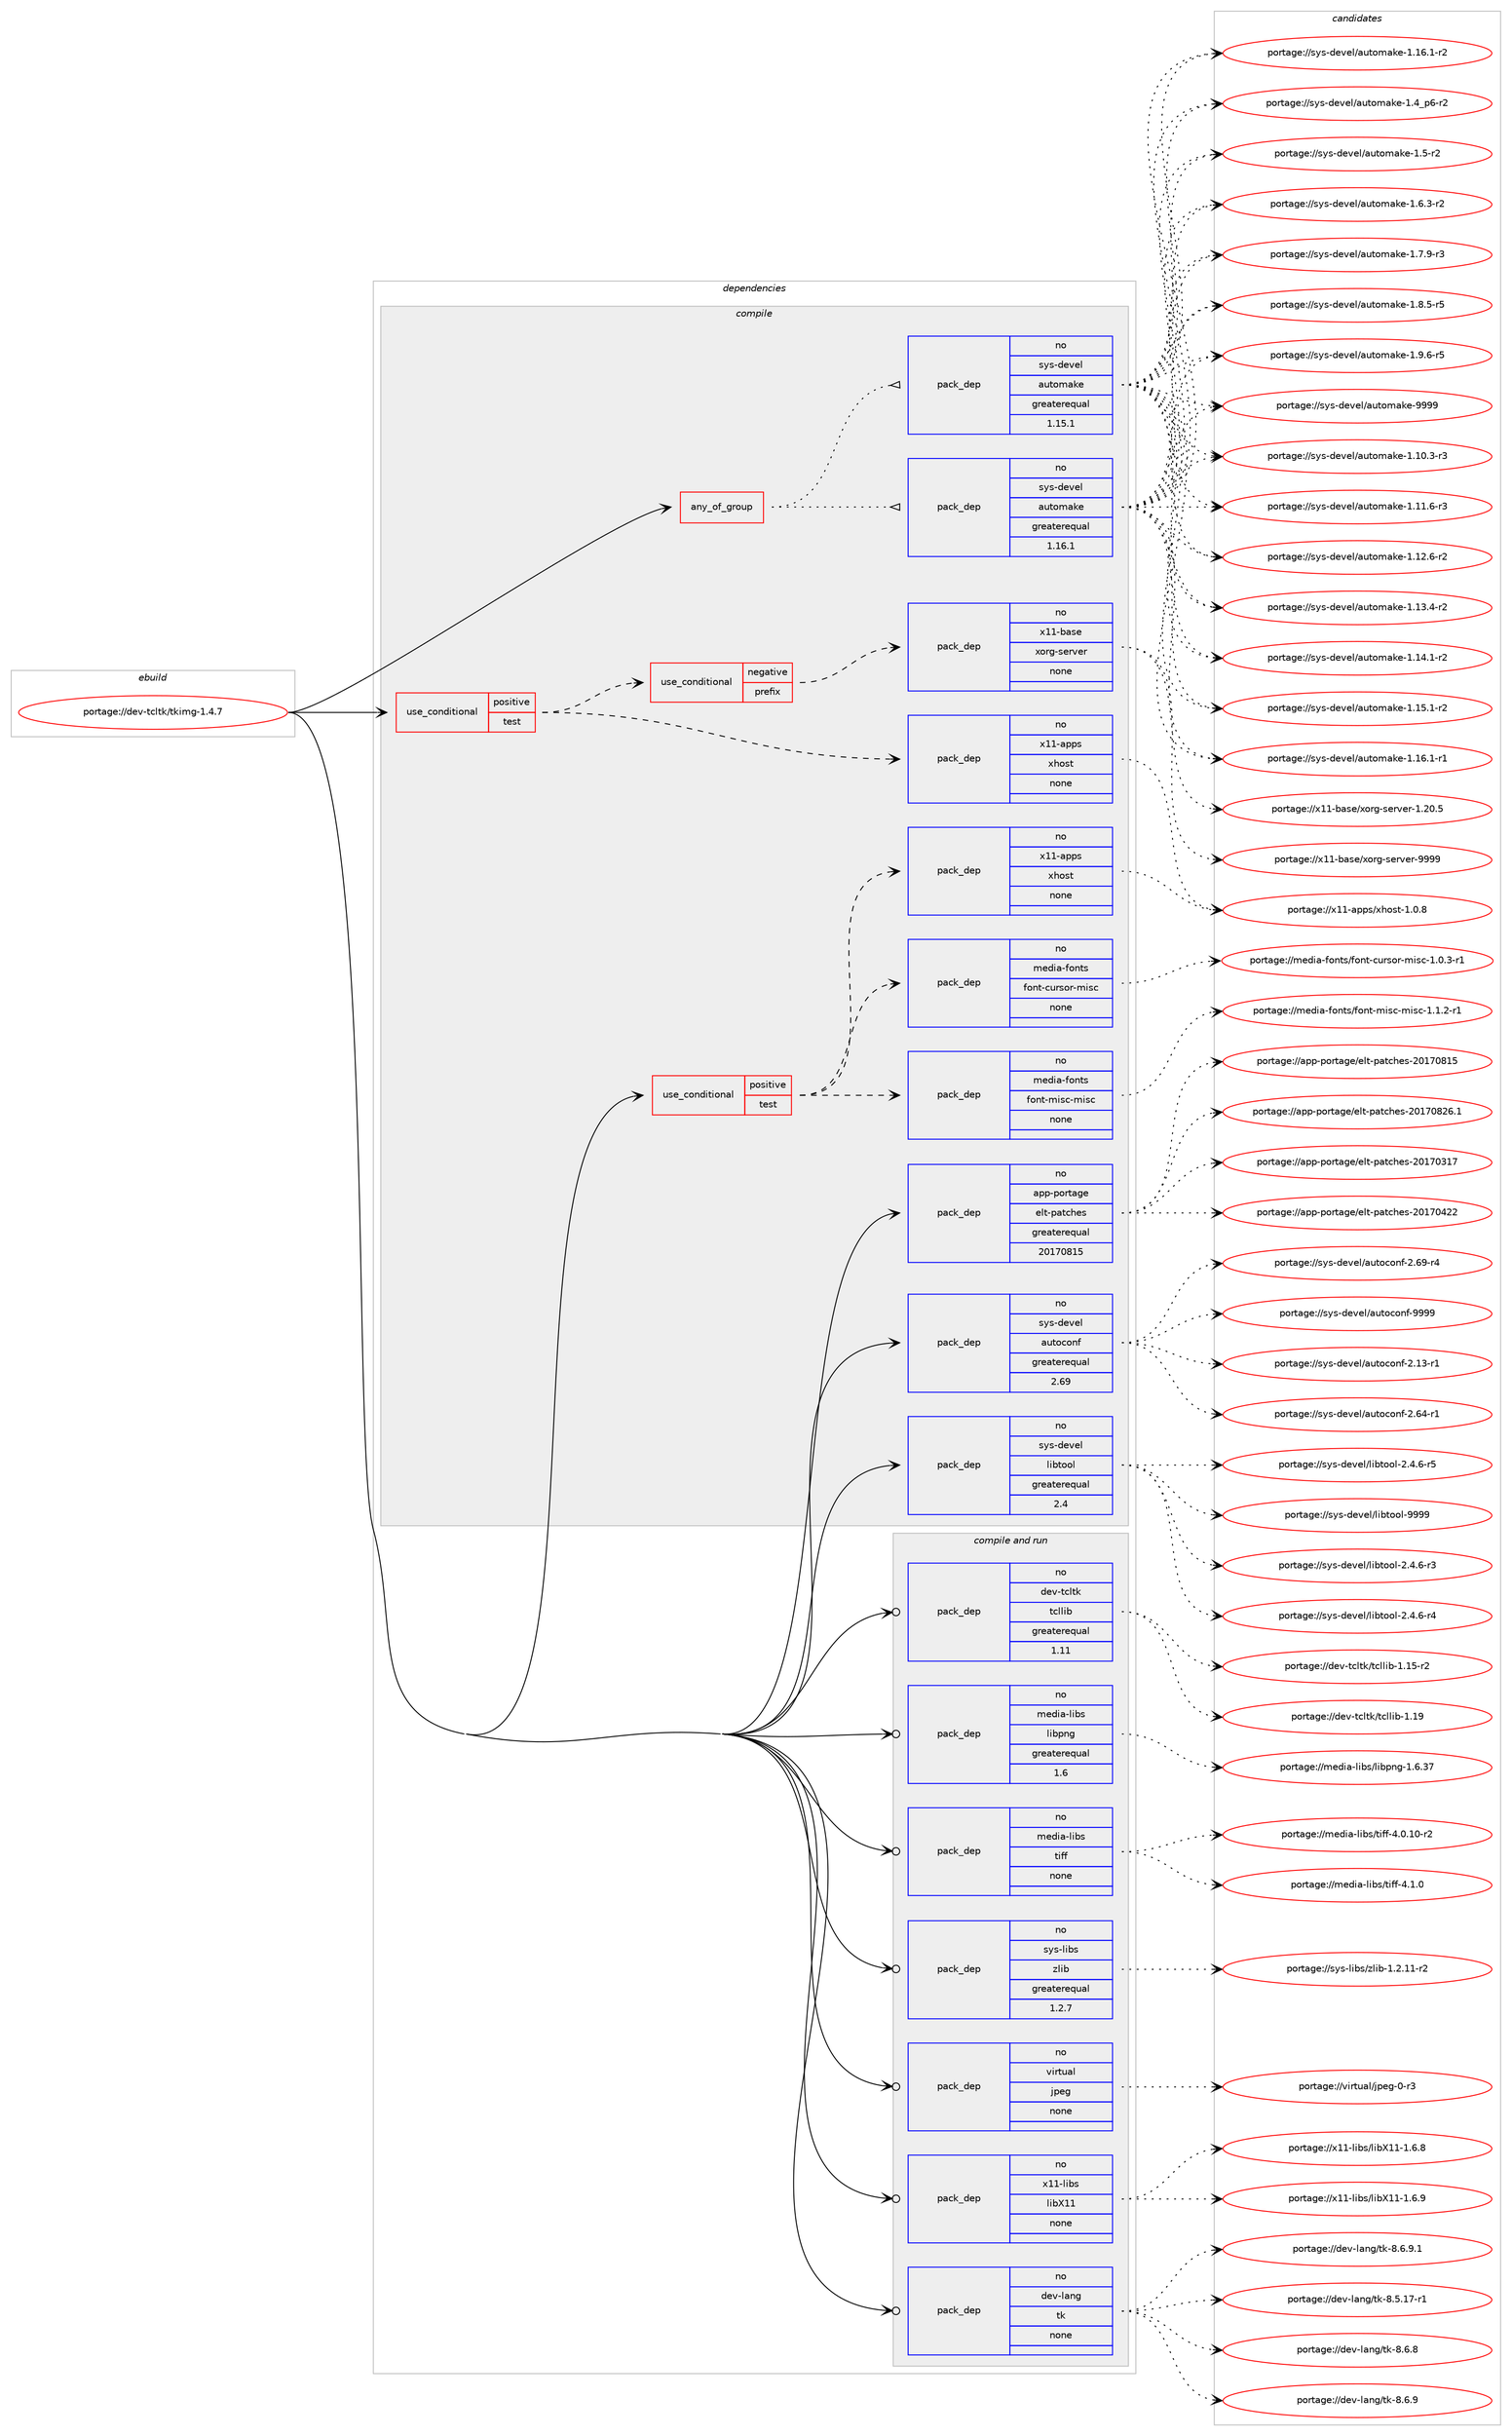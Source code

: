 digraph prolog {

# *************
# Graph options
# *************

newrank=true;
concentrate=true;
compound=true;
graph [rankdir=LR,fontname=Helvetica,fontsize=10,ranksep=1.5];#, ranksep=2.5, nodesep=0.2];
edge  [arrowhead=vee];
node  [fontname=Helvetica,fontsize=10];

# **********
# The ebuild
# **********

subgraph cluster_leftcol {
color=gray;
rank=same;
label=<<i>ebuild</i>>;
id [label="portage://dev-tcltk/tkimg-1.4.7", color=red, width=4, href="../dev-tcltk/tkimg-1.4.7.svg"];
}

# ****************
# The dependencies
# ****************

subgraph cluster_midcol {
color=gray;
label=<<i>dependencies</i>>;
subgraph cluster_compile {
fillcolor="#eeeeee";
style=filled;
label=<<i>compile</i>>;
subgraph any3520 {
dependency257461 [label=<<TABLE BORDER="0" CELLBORDER="1" CELLSPACING="0" CELLPADDING="4"><TR><TD CELLPADDING="10">any_of_group</TD></TR></TABLE>>, shape=none, color=red];subgraph pack183661 {
dependency257462 [label=<<TABLE BORDER="0" CELLBORDER="1" CELLSPACING="0" CELLPADDING="4" WIDTH="220"><TR><TD ROWSPAN="6" CELLPADDING="30">pack_dep</TD></TR><TR><TD WIDTH="110">no</TD></TR><TR><TD>sys-devel</TD></TR><TR><TD>automake</TD></TR><TR><TD>greaterequal</TD></TR><TR><TD>1.16.1</TD></TR></TABLE>>, shape=none, color=blue];
}
dependency257461:e -> dependency257462:w [weight=20,style="dotted",arrowhead="oinv"];
subgraph pack183662 {
dependency257463 [label=<<TABLE BORDER="0" CELLBORDER="1" CELLSPACING="0" CELLPADDING="4" WIDTH="220"><TR><TD ROWSPAN="6" CELLPADDING="30">pack_dep</TD></TR><TR><TD WIDTH="110">no</TD></TR><TR><TD>sys-devel</TD></TR><TR><TD>automake</TD></TR><TR><TD>greaterequal</TD></TR><TR><TD>1.15.1</TD></TR></TABLE>>, shape=none, color=blue];
}
dependency257461:e -> dependency257463:w [weight=20,style="dotted",arrowhead="oinv"];
}
id:e -> dependency257461:w [weight=20,style="solid",arrowhead="vee"];
subgraph cond70207 {
dependency257464 [label=<<TABLE BORDER="0" CELLBORDER="1" CELLSPACING="0" CELLPADDING="4"><TR><TD ROWSPAN="3" CELLPADDING="10">use_conditional</TD></TR><TR><TD>positive</TD></TR><TR><TD>test</TD></TR></TABLE>>, shape=none, color=red];
subgraph cond70208 {
dependency257465 [label=<<TABLE BORDER="0" CELLBORDER="1" CELLSPACING="0" CELLPADDING="4"><TR><TD ROWSPAN="3" CELLPADDING="10">use_conditional</TD></TR><TR><TD>negative</TD></TR><TR><TD>prefix</TD></TR></TABLE>>, shape=none, color=red];
subgraph pack183663 {
dependency257466 [label=<<TABLE BORDER="0" CELLBORDER="1" CELLSPACING="0" CELLPADDING="4" WIDTH="220"><TR><TD ROWSPAN="6" CELLPADDING="30">pack_dep</TD></TR><TR><TD WIDTH="110">no</TD></TR><TR><TD>x11-base</TD></TR><TR><TD>xorg-server</TD></TR><TR><TD>none</TD></TR><TR><TD></TD></TR></TABLE>>, shape=none, color=blue];
}
dependency257465:e -> dependency257466:w [weight=20,style="dashed",arrowhead="vee"];
}
dependency257464:e -> dependency257465:w [weight=20,style="dashed",arrowhead="vee"];
subgraph pack183664 {
dependency257467 [label=<<TABLE BORDER="0" CELLBORDER="1" CELLSPACING="0" CELLPADDING="4" WIDTH="220"><TR><TD ROWSPAN="6" CELLPADDING="30">pack_dep</TD></TR><TR><TD WIDTH="110">no</TD></TR><TR><TD>x11-apps</TD></TR><TR><TD>xhost</TD></TR><TR><TD>none</TD></TR><TR><TD></TD></TR></TABLE>>, shape=none, color=blue];
}
dependency257464:e -> dependency257467:w [weight=20,style="dashed",arrowhead="vee"];
}
id:e -> dependency257464:w [weight=20,style="solid",arrowhead="vee"];
subgraph cond70209 {
dependency257468 [label=<<TABLE BORDER="0" CELLBORDER="1" CELLSPACING="0" CELLPADDING="4"><TR><TD ROWSPAN="3" CELLPADDING="10">use_conditional</TD></TR><TR><TD>positive</TD></TR><TR><TD>test</TD></TR></TABLE>>, shape=none, color=red];
subgraph pack183665 {
dependency257469 [label=<<TABLE BORDER="0" CELLBORDER="1" CELLSPACING="0" CELLPADDING="4" WIDTH="220"><TR><TD ROWSPAN="6" CELLPADDING="30">pack_dep</TD></TR><TR><TD WIDTH="110">no</TD></TR><TR><TD>x11-apps</TD></TR><TR><TD>xhost</TD></TR><TR><TD>none</TD></TR><TR><TD></TD></TR></TABLE>>, shape=none, color=blue];
}
dependency257468:e -> dependency257469:w [weight=20,style="dashed",arrowhead="vee"];
subgraph pack183666 {
dependency257470 [label=<<TABLE BORDER="0" CELLBORDER="1" CELLSPACING="0" CELLPADDING="4" WIDTH="220"><TR><TD ROWSPAN="6" CELLPADDING="30">pack_dep</TD></TR><TR><TD WIDTH="110">no</TD></TR><TR><TD>media-fonts</TD></TR><TR><TD>font-misc-misc</TD></TR><TR><TD>none</TD></TR><TR><TD></TD></TR></TABLE>>, shape=none, color=blue];
}
dependency257468:e -> dependency257470:w [weight=20,style="dashed",arrowhead="vee"];
subgraph pack183667 {
dependency257471 [label=<<TABLE BORDER="0" CELLBORDER="1" CELLSPACING="0" CELLPADDING="4" WIDTH="220"><TR><TD ROWSPAN="6" CELLPADDING="30">pack_dep</TD></TR><TR><TD WIDTH="110">no</TD></TR><TR><TD>media-fonts</TD></TR><TR><TD>font-cursor-misc</TD></TR><TR><TD>none</TD></TR><TR><TD></TD></TR></TABLE>>, shape=none, color=blue];
}
dependency257468:e -> dependency257471:w [weight=20,style="dashed",arrowhead="vee"];
}
id:e -> dependency257468:w [weight=20,style="solid",arrowhead="vee"];
subgraph pack183668 {
dependency257472 [label=<<TABLE BORDER="0" CELLBORDER="1" CELLSPACING="0" CELLPADDING="4" WIDTH="220"><TR><TD ROWSPAN="6" CELLPADDING="30">pack_dep</TD></TR><TR><TD WIDTH="110">no</TD></TR><TR><TD>app-portage</TD></TR><TR><TD>elt-patches</TD></TR><TR><TD>greaterequal</TD></TR><TR><TD>20170815</TD></TR></TABLE>>, shape=none, color=blue];
}
id:e -> dependency257472:w [weight=20,style="solid",arrowhead="vee"];
subgraph pack183669 {
dependency257473 [label=<<TABLE BORDER="0" CELLBORDER="1" CELLSPACING="0" CELLPADDING="4" WIDTH="220"><TR><TD ROWSPAN="6" CELLPADDING="30">pack_dep</TD></TR><TR><TD WIDTH="110">no</TD></TR><TR><TD>sys-devel</TD></TR><TR><TD>autoconf</TD></TR><TR><TD>greaterequal</TD></TR><TR><TD>2.69</TD></TR></TABLE>>, shape=none, color=blue];
}
id:e -> dependency257473:w [weight=20,style="solid",arrowhead="vee"];
subgraph pack183670 {
dependency257474 [label=<<TABLE BORDER="0" CELLBORDER="1" CELLSPACING="0" CELLPADDING="4" WIDTH="220"><TR><TD ROWSPAN="6" CELLPADDING="30">pack_dep</TD></TR><TR><TD WIDTH="110">no</TD></TR><TR><TD>sys-devel</TD></TR><TR><TD>libtool</TD></TR><TR><TD>greaterequal</TD></TR><TR><TD>2.4</TD></TR></TABLE>>, shape=none, color=blue];
}
id:e -> dependency257474:w [weight=20,style="solid",arrowhead="vee"];
}
subgraph cluster_compileandrun {
fillcolor="#eeeeee";
style=filled;
label=<<i>compile and run</i>>;
subgraph pack183671 {
dependency257475 [label=<<TABLE BORDER="0" CELLBORDER="1" CELLSPACING="0" CELLPADDING="4" WIDTH="220"><TR><TD ROWSPAN="6" CELLPADDING="30">pack_dep</TD></TR><TR><TD WIDTH="110">no</TD></TR><TR><TD>dev-lang</TD></TR><TR><TD>tk</TD></TR><TR><TD>none</TD></TR><TR><TD></TD></TR></TABLE>>, shape=none, color=blue];
}
id:e -> dependency257475:w [weight=20,style="solid",arrowhead="odotvee"];
subgraph pack183672 {
dependency257476 [label=<<TABLE BORDER="0" CELLBORDER="1" CELLSPACING="0" CELLPADDING="4" WIDTH="220"><TR><TD ROWSPAN="6" CELLPADDING="30">pack_dep</TD></TR><TR><TD WIDTH="110">no</TD></TR><TR><TD>dev-tcltk</TD></TR><TR><TD>tcllib</TD></TR><TR><TD>greaterequal</TD></TR><TR><TD>1.11</TD></TR></TABLE>>, shape=none, color=blue];
}
id:e -> dependency257476:w [weight=20,style="solid",arrowhead="odotvee"];
subgraph pack183673 {
dependency257477 [label=<<TABLE BORDER="0" CELLBORDER="1" CELLSPACING="0" CELLPADDING="4" WIDTH="220"><TR><TD ROWSPAN="6" CELLPADDING="30">pack_dep</TD></TR><TR><TD WIDTH="110">no</TD></TR><TR><TD>media-libs</TD></TR><TR><TD>libpng</TD></TR><TR><TD>greaterequal</TD></TR><TR><TD>1.6</TD></TR></TABLE>>, shape=none, color=blue];
}
id:e -> dependency257477:w [weight=20,style="solid",arrowhead="odotvee"];
subgraph pack183674 {
dependency257478 [label=<<TABLE BORDER="0" CELLBORDER="1" CELLSPACING="0" CELLPADDING="4" WIDTH="220"><TR><TD ROWSPAN="6" CELLPADDING="30">pack_dep</TD></TR><TR><TD WIDTH="110">no</TD></TR><TR><TD>media-libs</TD></TR><TR><TD>tiff</TD></TR><TR><TD>none</TD></TR><TR><TD></TD></TR></TABLE>>, shape=none, color=blue];
}
id:e -> dependency257478:w [weight=20,style="solid",arrowhead="odotvee"];
subgraph pack183675 {
dependency257479 [label=<<TABLE BORDER="0" CELLBORDER="1" CELLSPACING="0" CELLPADDING="4" WIDTH="220"><TR><TD ROWSPAN="6" CELLPADDING="30">pack_dep</TD></TR><TR><TD WIDTH="110">no</TD></TR><TR><TD>sys-libs</TD></TR><TR><TD>zlib</TD></TR><TR><TD>greaterequal</TD></TR><TR><TD>1.2.7</TD></TR></TABLE>>, shape=none, color=blue];
}
id:e -> dependency257479:w [weight=20,style="solid",arrowhead="odotvee"];
subgraph pack183676 {
dependency257480 [label=<<TABLE BORDER="0" CELLBORDER="1" CELLSPACING="0" CELLPADDING="4" WIDTH="220"><TR><TD ROWSPAN="6" CELLPADDING="30">pack_dep</TD></TR><TR><TD WIDTH="110">no</TD></TR><TR><TD>virtual</TD></TR><TR><TD>jpeg</TD></TR><TR><TD>none</TD></TR><TR><TD></TD></TR></TABLE>>, shape=none, color=blue];
}
id:e -> dependency257480:w [weight=20,style="solid",arrowhead="odotvee"];
subgraph pack183677 {
dependency257481 [label=<<TABLE BORDER="0" CELLBORDER="1" CELLSPACING="0" CELLPADDING="4" WIDTH="220"><TR><TD ROWSPAN="6" CELLPADDING="30">pack_dep</TD></TR><TR><TD WIDTH="110">no</TD></TR><TR><TD>x11-libs</TD></TR><TR><TD>libX11</TD></TR><TR><TD>none</TD></TR><TR><TD></TD></TR></TABLE>>, shape=none, color=blue];
}
id:e -> dependency257481:w [weight=20,style="solid",arrowhead="odotvee"];
}
subgraph cluster_run {
fillcolor="#eeeeee";
style=filled;
label=<<i>run</i>>;
}
}

# **************
# The candidates
# **************

subgraph cluster_choices {
rank=same;
color=gray;
label=<<i>candidates</i>>;

subgraph choice183661 {
color=black;
nodesep=1;
choiceportage11512111545100101118101108479711711611110997107101454946494846514511451 [label="portage://sys-devel/automake-1.10.3-r3", color=red, width=4,href="../sys-devel/automake-1.10.3-r3.svg"];
choiceportage11512111545100101118101108479711711611110997107101454946494946544511451 [label="portage://sys-devel/automake-1.11.6-r3", color=red, width=4,href="../sys-devel/automake-1.11.6-r3.svg"];
choiceportage11512111545100101118101108479711711611110997107101454946495046544511450 [label="portage://sys-devel/automake-1.12.6-r2", color=red, width=4,href="../sys-devel/automake-1.12.6-r2.svg"];
choiceportage11512111545100101118101108479711711611110997107101454946495146524511450 [label="portage://sys-devel/automake-1.13.4-r2", color=red, width=4,href="../sys-devel/automake-1.13.4-r2.svg"];
choiceportage11512111545100101118101108479711711611110997107101454946495246494511450 [label="portage://sys-devel/automake-1.14.1-r2", color=red, width=4,href="../sys-devel/automake-1.14.1-r2.svg"];
choiceportage11512111545100101118101108479711711611110997107101454946495346494511450 [label="portage://sys-devel/automake-1.15.1-r2", color=red, width=4,href="../sys-devel/automake-1.15.1-r2.svg"];
choiceportage11512111545100101118101108479711711611110997107101454946495446494511449 [label="portage://sys-devel/automake-1.16.1-r1", color=red, width=4,href="../sys-devel/automake-1.16.1-r1.svg"];
choiceportage11512111545100101118101108479711711611110997107101454946495446494511450 [label="portage://sys-devel/automake-1.16.1-r2", color=red, width=4,href="../sys-devel/automake-1.16.1-r2.svg"];
choiceportage115121115451001011181011084797117116111109971071014549465295112544511450 [label="portage://sys-devel/automake-1.4_p6-r2", color=red, width=4,href="../sys-devel/automake-1.4_p6-r2.svg"];
choiceportage11512111545100101118101108479711711611110997107101454946534511450 [label="portage://sys-devel/automake-1.5-r2", color=red, width=4,href="../sys-devel/automake-1.5-r2.svg"];
choiceportage115121115451001011181011084797117116111109971071014549465446514511450 [label="portage://sys-devel/automake-1.6.3-r2", color=red, width=4,href="../sys-devel/automake-1.6.3-r2.svg"];
choiceportage115121115451001011181011084797117116111109971071014549465546574511451 [label="portage://sys-devel/automake-1.7.9-r3", color=red, width=4,href="../sys-devel/automake-1.7.9-r3.svg"];
choiceportage115121115451001011181011084797117116111109971071014549465646534511453 [label="portage://sys-devel/automake-1.8.5-r5", color=red, width=4,href="../sys-devel/automake-1.8.5-r5.svg"];
choiceportage115121115451001011181011084797117116111109971071014549465746544511453 [label="portage://sys-devel/automake-1.9.6-r5", color=red, width=4,href="../sys-devel/automake-1.9.6-r5.svg"];
choiceportage115121115451001011181011084797117116111109971071014557575757 [label="portage://sys-devel/automake-9999", color=red, width=4,href="../sys-devel/automake-9999.svg"];
dependency257462:e -> choiceportage11512111545100101118101108479711711611110997107101454946494846514511451:w [style=dotted,weight="100"];
dependency257462:e -> choiceportage11512111545100101118101108479711711611110997107101454946494946544511451:w [style=dotted,weight="100"];
dependency257462:e -> choiceportage11512111545100101118101108479711711611110997107101454946495046544511450:w [style=dotted,weight="100"];
dependency257462:e -> choiceportage11512111545100101118101108479711711611110997107101454946495146524511450:w [style=dotted,weight="100"];
dependency257462:e -> choiceportage11512111545100101118101108479711711611110997107101454946495246494511450:w [style=dotted,weight="100"];
dependency257462:e -> choiceportage11512111545100101118101108479711711611110997107101454946495346494511450:w [style=dotted,weight="100"];
dependency257462:e -> choiceportage11512111545100101118101108479711711611110997107101454946495446494511449:w [style=dotted,weight="100"];
dependency257462:e -> choiceportage11512111545100101118101108479711711611110997107101454946495446494511450:w [style=dotted,weight="100"];
dependency257462:e -> choiceportage115121115451001011181011084797117116111109971071014549465295112544511450:w [style=dotted,weight="100"];
dependency257462:e -> choiceportage11512111545100101118101108479711711611110997107101454946534511450:w [style=dotted,weight="100"];
dependency257462:e -> choiceportage115121115451001011181011084797117116111109971071014549465446514511450:w [style=dotted,weight="100"];
dependency257462:e -> choiceportage115121115451001011181011084797117116111109971071014549465546574511451:w [style=dotted,weight="100"];
dependency257462:e -> choiceportage115121115451001011181011084797117116111109971071014549465646534511453:w [style=dotted,weight="100"];
dependency257462:e -> choiceportage115121115451001011181011084797117116111109971071014549465746544511453:w [style=dotted,weight="100"];
dependency257462:e -> choiceportage115121115451001011181011084797117116111109971071014557575757:w [style=dotted,weight="100"];
}
subgraph choice183662 {
color=black;
nodesep=1;
choiceportage11512111545100101118101108479711711611110997107101454946494846514511451 [label="portage://sys-devel/automake-1.10.3-r3", color=red, width=4,href="../sys-devel/automake-1.10.3-r3.svg"];
choiceportage11512111545100101118101108479711711611110997107101454946494946544511451 [label="portage://sys-devel/automake-1.11.6-r3", color=red, width=4,href="../sys-devel/automake-1.11.6-r3.svg"];
choiceportage11512111545100101118101108479711711611110997107101454946495046544511450 [label="portage://sys-devel/automake-1.12.6-r2", color=red, width=4,href="../sys-devel/automake-1.12.6-r2.svg"];
choiceportage11512111545100101118101108479711711611110997107101454946495146524511450 [label="portage://sys-devel/automake-1.13.4-r2", color=red, width=4,href="../sys-devel/automake-1.13.4-r2.svg"];
choiceportage11512111545100101118101108479711711611110997107101454946495246494511450 [label="portage://sys-devel/automake-1.14.1-r2", color=red, width=4,href="../sys-devel/automake-1.14.1-r2.svg"];
choiceportage11512111545100101118101108479711711611110997107101454946495346494511450 [label="portage://sys-devel/automake-1.15.1-r2", color=red, width=4,href="../sys-devel/automake-1.15.1-r2.svg"];
choiceportage11512111545100101118101108479711711611110997107101454946495446494511449 [label="portage://sys-devel/automake-1.16.1-r1", color=red, width=4,href="../sys-devel/automake-1.16.1-r1.svg"];
choiceportage11512111545100101118101108479711711611110997107101454946495446494511450 [label="portage://sys-devel/automake-1.16.1-r2", color=red, width=4,href="../sys-devel/automake-1.16.1-r2.svg"];
choiceportage115121115451001011181011084797117116111109971071014549465295112544511450 [label="portage://sys-devel/automake-1.4_p6-r2", color=red, width=4,href="../sys-devel/automake-1.4_p6-r2.svg"];
choiceportage11512111545100101118101108479711711611110997107101454946534511450 [label="portage://sys-devel/automake-1.5-r2", color=red, width=4,href="../sys-devel/automake-1.5-r2.svg"];
choiceportage115121115451001011181011084797117116111109971071014549465446514511450 [label="portage://sys-devel/automake-1.6.3-r2", color=red, width=4,href="../sys-devel/automake-1.6.3-r2.svg"];
choiceportage115121115451001011181011084797117116111109971071014549465546574511451 [label="portage://sys-devel/automake-1.7.9-r3", color=red, width=4,href="../sys-devel/automake-1.7.9-r3.svg"];
choiceportage115121115451001011181011084797117116111109971071014549465646534511453 [label="portage://sys-devel/automake-1.8.5-r5", color=red, width=4,href="../sys-devel/automake-1.8.5-r5.svg"];
choiceportage115121115451001011181011084797117116111109971071014549465746544511453 [label="portage://sys-devel/automake-1.9.6-r5", color=red, width=4,href="../sys-devel/automake-1.9.6-r5.svg"];
choiceportage115121115451001011181011084797117116111109971071014557575757 [label="portage://sys-devel/automake-9999", color=red, width=4,href="../sys-devel/automake-9999.svg"];
dependency257463:e -> choiceportage11512111545100101118101108479711711611110997107101454946494846514511451:w [style=dotted,weight="100"];
dependency257463:e -> choiceportage11512111545100101118101108479711711611110997107101454946494946544511451:w [style=dotted,weight="100"];
dependency257463:e -> choiceportage11512111545100101118101108479711711611110997107101454946495046544511450:w [style=dotted,weight="100"];
dependency257463:e -> choiceportage11512111545100101118101108479711711611110997107101454946495146524511450:w [style=dotted,weight="100"];
dependency257463:e -> choiceportage11512111545100101118101108479711711611110997107101454946495246494511450:w [style=dotted,weight="100"];
dependency257463:e -> choiceportage11512111545100101118101108479711711611110997107101454946495346494511450:w [style=dotted,weight="100"];
dependency257463:e -> choiceportage11512111545100101118101108479711711611110997107101454946495446494511449:w [style=dotted,weight="100"];
dependency257463:e -> choiceportage11512111545100101118101108479711711611110997107101454946495446494511450:w [style=dotted,weight="100"];
dependency257463:e -> choiceportage115121115451001011181011084797117116111109971071014549465295112544511450:w [style=dotted,weight="100"];
dependency257463:e -> choiceportage11512111545100101118101108479711711611110997107101454946534511450:w [style=dotted,weight="100"];
dependency257463:e -> choiceportage115121115451001011181011084797117116111109971071014549465446514511450:w [style=dotted,weight="100"];
dependency257463:e -> choiceportage115121115451001011181011084797117116111109971071014549465546574511451:w [style=dotted,weight="100"];
dependency257463:e -> choiceportage115121115451001011181011084797117116111109971071014549465646534511453:w [style=dotted,weight="100"];
dependency257463:e -> choiceportage115121115451001011181011084797117116111109971071014549465746544511453:w [style=dotted,weight="100"];
dependency257463:e -> choiceportage115121115451001011181011084797117116111109971071014557575757:w [style=dotted,weight="100"];
}
subgraph choice183663 {
color=black;
nodesep=1;
choiceportage1204949459897115101471201111141034511510111411810111445494650484653 [label="portage://x11-base/xorg-server-1.20.5", color=red, width=4,href="../x11-base/xorg-server-1.20.5.svg"];
choiceportage120494945989711510147120111114103451151011141181011144557575757 [label="portage://x11-base/xorg-server-9999", color=red, width=4,href="../x11-base/xorg-server-9999.svg"];
dependency257466:e -> choiceportage1204949459897115101471201111141034511510111411810111445494650484653:w [style=dotted,weight="100"];
dependency257466:e -> choiceportage120494945989711510147120111114103451151011141181011144557575757:w [style=dotted,weight="100"];
}
subgraph choice183664 {
color=black;
nodesep=1;
choiceportage1204949459711211211547120104111115116454946484656 [label="portage://x11-apps/xhost-1.0.8", color=red, width=4,href="../x11-apps/xhost-1.0.8.svg"];
dependency257467:e -> choiceportage1204949459711211211547120104111115116454946484656:w [style=dotted,weight="100"];
}
subgraph choice183665 {
color=black;
nodesep=1;
choiceportage1204949459711211211547120104111115116454946484656 [label="portage://x11-apps/xhost-1.0.8", color=red, width=4,href="../x11-apps/xhost-1.0.8.svg"];
dependency257469:e -> choiceportage1204949459711211211547120104111115116454946484656:w [style=dotted,weight="100"];
}
subgraph choice183666 {
color=black;
nodesep=1;
choiceportage109101100105974510211111011611547102111110116451091051159945109105115994549464946504511449 [label="portage://media-fonts/font-misc-misc-1.1.2-r1", color=red, width=4,href="../media-fonts/font-misc-misc-1.1.2-r1.svg"];
dependency257470:e -> choiceportage109101100105974510211111011611547102111110116451091051159945109105115994549464946504511449:w [style=dotted,weight="100"];
}
subgraph choice183667 {
color=black;
nodesep=1;
choiceportage109101100105974510211111011611547102111110116459911711411511111445109105115994549464846514511449 [label="portage://media-fonts/font-cursor-misc-1.0.3-r1", color=red, width=4,href="../media-fonts/font-cursor-misc-1.0.3-r1.svg"];
dependency257471:e -> choiceportage109101100105974510211111011611547102111110116459911711411511111445109105115994549464846514511449:w [style=dotted,weight="100"];
}
subgraph choice183668 {
color=black;
nodesep=1;
choiceportage97112112451121111141169710310147101108116451129711699104101115455048495548514955 [label="portage://app-portage/elt-patches-20170317", color=red, width=4,href="../app-portage/elt-patches-20170317.svg"];
choiceportage97112112451121111141169710310147101108116451129711699104101115455048495548525050 [label="portage://app-portage/elt-patches-20170422", color=red, width=4,href="../app-portage/elt-patches-20170422.svg"];
choiceportage97112112451121111141169710310147101108116451129711699104101115455048495548564953 [label="portage://app-portage/elt-patches-20170815", color=red, width=4,href="../app-portage/elt-patches-20170815.svg"];
choiceportage971121124511211111411697103101471011081164511297116991041011154550484955485650544649 [label="portage://app-portage/elt-patches-20170826.1", color=red, width=4,href="../app-portage/elt-patches-20170826.1.svg"];
dependency257472:e -> choiceportage97112112451121111141169710310147101108116451129711699104101115455048495548514955:w [style=dotted,weight="100"];
dependency257472:e -> choiceportage97112112451121111141169710310147101108116451129711699104101115455048495548525050:w [style=dotted,weight="100"];
dependency257472:e -> choiceportage97112112451121111141169710310147101108116451129711699104101115455048495548564953:w [style=dotted,weight="100"];
dependency257472:e -> choiceportage971121124511211111411697103101471011081164511297116991041011154550484955485650544649:w [style=dotted,weight="100"];
}
subgraph choice183669 {
color=black;
nodesep=1;
choiceportage1151211154510010111810110847971171161119911111010245504649514511449 [label="portage://sys-devel/autoconf-2.13-r1", color=red, width=4,href="../sys-devel/autoconf-2.13-r1.svg"];
choiceportage1151211154510010111810110847971171161119911111010245504654524511449 [label="portage://sys-devel/autoconf-2.64-r1", color=red, width=4,href="../sys-devel/autoconf-2.64-r1.svg"];
choiceportage1151211154510010111810110847971171161119911111010245504654574511452 [label="portage://sys-devel/autoconf-2.69-r4", color=red, width=4,href="../sys-devel/autoconf-2.69-r4.svg"];
choiceportage115121115451001011181011084797117116111991111101024557575757 [label="portage://sys-devel/autoconf-9999", color=red, width=4,href="../sys-devel/autoconf-9999.svg"];
dependency257473:e -> choiceportage1151211154510010111810110847971171161119911111010245504649514511449:w [style=dotted,weight="100"];
dependency257473:e -> choiceportage1151211154510010111810110847971171161119911111010245504654524511449:w [style=dotted,weight="100"];
dependency257473:e -> choiceportage1151211154510010111810110847971171161119911111010245504654574511452:w [style=dotted,weight="100"];
dependency257473:e -> choiceportage115121115451001011181011084797117116111991111101024557575757:w [style=dotted,weight="100"];
}
subgraph choice183670 {
color=black;
nodesep=1;
choiceportage1151211154510010111810110847108105981161111111084550465246544511451 [label="portage://sys-devel/libtool-2.4.6-r3", color=red, width=4,href="../sys-devel/libtool-2.4.6-r3.svg"];
choiceportage1151211154510010111810110847108105981161111111084550465246544511452 [label="portage://sys-devel/libtool-2.4.6-r4", color=red, width=4,href="../sys-devel/libtool-2.4.6-r4.svg"];
choiceportage1151211154510010111810110847108105981161111111084550465246544511453 [label="portage://sys-devel/libtool-2.4.6-r5", color=red, width=4,href="../sys-devel/libtool-2.4.6-r5.svg"];
choiceportage1151211154510010111810110847108105981161111111084557575757 [label="portage://sys-devel/libtool-9999", color=red, width=4,href="../sys-devel/libtool-9999.svg"];
dependency257474:e -> choiceportage1151211154510010111810110847108105981161111111084550465246544511451:w [style=dotted,weight="100"];
dependency257474:e -> choiceportage1151211154510010111810110847108105981161111111084550465246544511452:w [style=dotted,weight="100"];
dependency257474:e -> choiceportage1151211154510010111810110847108105981161111111084550465246544511453:w [style=dotted,weight="100"];
dependency257474:e -> choiceportage1151211154510010111810110847108105981161111111084557575757:w [style=dotted,weight="100"];
}
subgraph choice183671 {
color=black;
nodesep=1;
choiceportage100101118451089711010347116107455646534649554511449 [label="portage://dev-lang/tk-8.5.17-r1", color=red, width=4,href="../dev-lang/tk-8.5.17-r1.svg"];
choiceportage100101118451089711010347116107455646544656 [label="portage://dev-lang/tk-8.6.8", color=red, width=4,href="../dev-lang/tk-8.6.8.svg"];
choiceportage100101118451089711010347116107455646544657 [label="portage://dev-lang/tk-8.6.9", color=red, width=4,href="../dev-lang/tk-8.6.9.svg"];
choiceportage1001011184510897110103471161074556465446574649 [label="portage://dev-lang/tk-8.6.9.1", color=red, width=4,href="../dev-lang/tk-8.6.9.1.svg"];
dependency257475:e -> choiceportage100101118451089711010347116107455646534649554511449:w [style=dotted,weight="100"];
dependency257475:e -> choiceportage100101118451089711010347116107455646544656:w [style=dotted,weight="100"];
dependency257475:e -> choiceportage100101118451089711010347116107455646544657:w [style=dotted,weight="100"];
dependency257475:e -> choiceportage1001011184510897110103471161074556465446574649:w [style=dotted,weight="100"];
}
subgraph choice183672 {
color=black;
nodesep=1;
choiceportage100101118451169910811610747116991081081059845494649534511450 [label="portage://dev-tcltk/tcllib-1.15-r2", color=red, width=4,href="../dev-tcltk/tcllib-1.15-r2.svg"];
choiceportage10010111845116991081161074711699108108105984549464957 [label="portage://dev-tcltk/tcllib-1.19", color=red, width=4,href="../dev-tcltk/tcllib-1.19.svg"];
dependency257476:e -> choiceportage100101118451169910811610747116991081081059845494649534511450:w [style=dotted,weight="100"];
dependency257476:e -> choiceportage10010111845116991081161074711699108108105984549464957:w [style=dotted,weight="100"];
}
subgraph choice183673 {
color=black;
nodesep=1;
choiceportage109101100105974510810598115471081059811211010345494654465155 [label="portage://media-libs/libpng-1.6.37", color=red, width=4,href="../media-libs/libpng-1.6.37.svg"];
dependency257477:e -> choiceportage109101100105974510810598115471081059811211010345494654465155:w [style=dotted,weight="100"];
}
subgraph choice183674 {
color=black;
nodesep=1;
choiceportage10910110010597451081059811547116105102102455246484649484511450 [label="portage://media-libs/tiff-4.0.10-r2", color=red, width=4,href="../media-libs/tiff-4.0.10-r2.svg"];
choiceportage10910110010597451081059811547116105102102455246494648 [label="portage://media-libs/tiff-4.1.0", color=red, width=4,href="../media-libs/tiff-4.1.0.svg"];
dependency257478:e -> choiceportage10910110010597451081059811547116105102102455246484649484511450:w [style=dotted,weight="100"];
dependency257478:e -> choiceportage10910110010597451081059811547116105102102455246494648:w [style=dotted,weight="100"];
}
subgraph choice183675 {
color=black;
nodesep=1;
choiceportage11512111545108105981154712210810598454946504649494511450 [label="portage://sys-libs/zlib-1.2.11-r2", color=red, width=4,href="../sys-libs/zlib-1.2.11-r2.svg"];
dependency257479:e -> choiceportage11512111545108105981154712210810598454946504649494511450:w [style=dotted,weight="100"];
}
subgraph choice183676 {
color=black;
nodesep=1;
choiceportage118105114116117971084710611210110345484511451 [label="portage://virtual/jpeg-0-r3", color=red, width=4,href="../virtual/jpeg-0-r3.svg"];
dependency257480:e -> choiceportage118105114116117971084710611210110345484511451:w [style=dotted,weight="100"];
}
subgraph choice183677 {
color=black;
nodesep=1;
choiceportage120494945108105981154710810598884949454946544656 [label="portage://x11-libs/libX11-1.6.8", color=red, width=4,href="../x11-libs/libX11-1.6.8.svg"];
choiceportage120494945108105981154710810598884949454946544657 [label="portage://x11-libs/libX11-1.6.9", color=red, width=4,href="../x11-libs/libX11-1.6.9.svg"];
dependency257481:e -> choiceportage120494945108105981154710810598884949454946544656:w [style=dotted,weight="100"];
dependency257481:e -> choiceportage120494945108105981154710810598884949454946544657:w [style=dotted,weight="100"];
}
}

}
